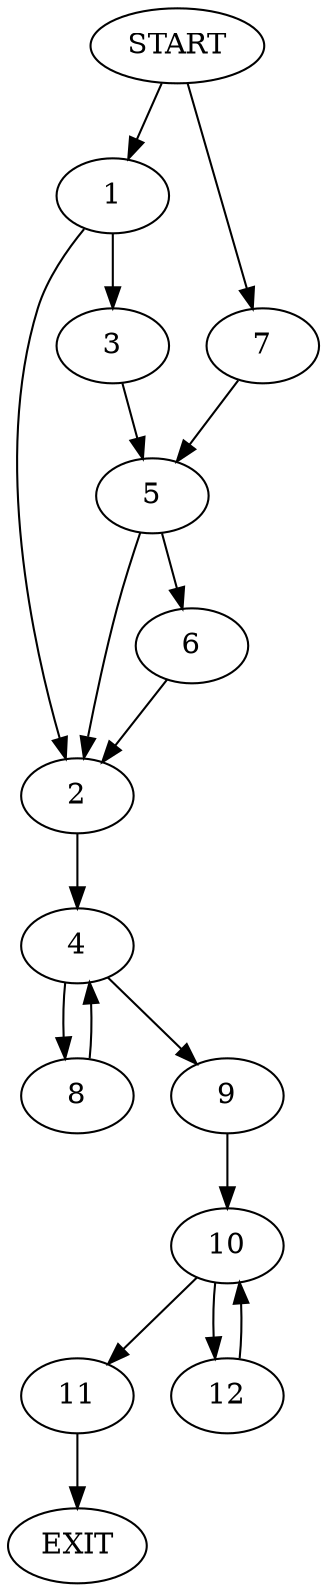 digraph {
0 [label="START"]
13 [label="EXIT"]
0 -> 1
1 -> 2
1 -> 3
2 -> 4
3 -> 5
5 -> 2
5 -> 6
0 -> 7
7 -> 5
6 -> 2
4 -> 8
4 -> 9
8 -> 4
9 -> 10
10 -> 11
10 -> 12
12 -> 10
11 -> 13
}

